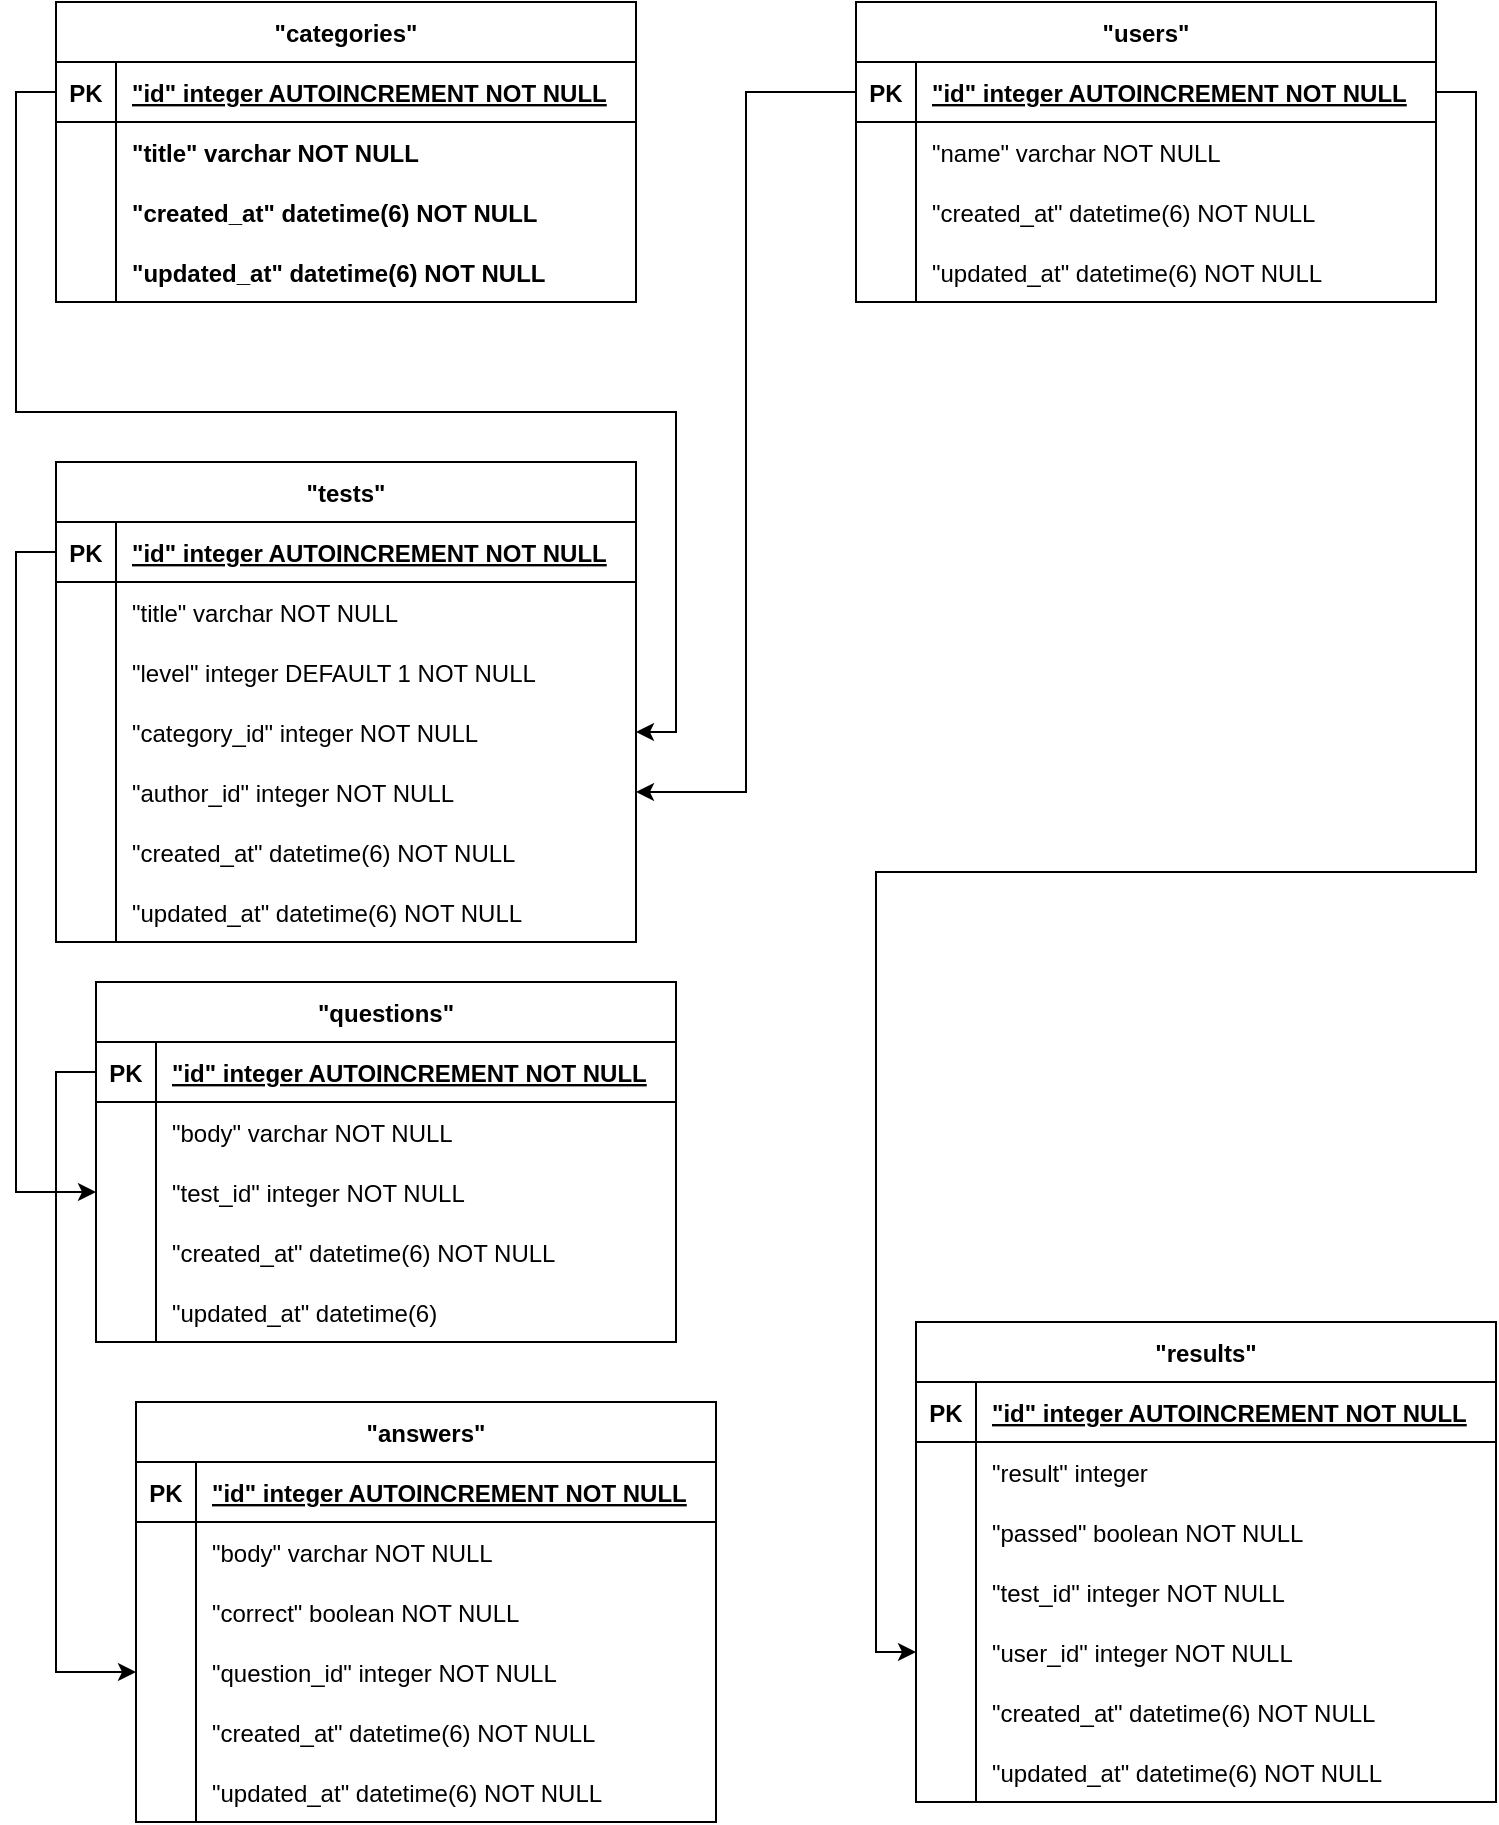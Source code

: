 <mxfile version="23.1.6" type="github">
  <diagram id="R2lEEEUBdFMjLlhIrx00" name="Page-1">
    <mxGraphModel dx="1434" dy="766" grid="1" gridSize="10" guides="1" tooltips="1" connect="1" arrows="1" fold="1" page="1" pageScale="1" pageWidth="850" pageHeight="1100" math="0" shadow="0" extFonts="Permanent Marker^https://fonts.googleapis.com/css?family=Permanent+Marker">
      <root>
        <mxCell id="0" />
        <mxCell id="1" parent="0" />
        <mxCell id="izGMqgBgH2KTSu75Xg0S-41" value="&quot;categories&quot;" style="shape=table;startSize=30;container=1;collapsible=1;childLayout=tableLayout;fixedRows=1;rowLines=0;fontStyle=1;align=center;resizeLast=1;" vertex="1" parent="1">
          <mxGeometry x="80" y="80" width="290" height="150" as="geometry" />
        </mxCell>
        <mxCell id="izGMqgBgH2KTSu75Xg0S-42" value="" style="shape=tableRow;horizontal=0;startSize=0;swimlaneHead=0;swimlaneBody=0;fillColor=none;collapsible=0;dropTarget=0;points=[[0,0.5],[1,0.5]];portConstraint=eastwest;strokeColor=inherit;top=0;left=0;right=0;bottom=1;" vertex="1" parent="izGMqgBgH2KTSu75Xg0S-41">
          <mxGeometry y="30" width="290" height="30" as="geometry" />
        </mxCell>
        <mxCell id="izGMqgBgH2KTSu75Xg0S-43" value="PK" style="shape=partialRectangle;overflow=hidden;connectable=0;fillColor=none;strokeColor=inherit;top=0;left=0;bottom=0;right=0;fontStyle=1;" vertex="1" parent="izGMqgBgH2KTSu75Xg0S-42">
          <mxGeometry width="30" height="30" as="geometry">
            <mxRectangle width="30" height="30" as="alternateBounds" />
          </mxGeometry>
        </mxCell>
        <mxCell id="izGMqgBgH2KTSu75Xg0S-44" value="&quot;id&quot; integer  AUTOINCREMENT NOT NULL" style="shape=partialRectangle;overflow=hidden;connectable=0;fillColor=none;align=left;strokeColor=inherit;top=0;left=0;bottom=0;right=0;spacingLeft=6;fontStyle=5;" vertex="1" parent="izGMqgBgH2KTSu75Xg0S-42">
          <mxGeometry x="30" width="260" height="30" as="geometry">
            <mxRectangle width="260" height="30" as="alternateBounds" />
          </mxGeometry>
        </mxCell>
        <mxCell id="izGMqgBgH2KTSu75Xg0S-45" value="" style="shape=tableRow;horizontal=0;startSize=0;swimlaneHead=0;swimlaneBody=0;fillColor=none;collapsible=0;dropTarget=0;points=[[0,0.5],[1,0.5]];portConstraint=eastwest;strokeColor=inherit;top=0;left=0;right=0;bottom=0;" vertex="1" parent="izGMqgBgH2KTSu75Xg0S-41">
          <mxGeometry y="60" width="290" height="30" as="geometry" />
        </mxCell>
        <mxCell id="izGMqgBgH2KTSu75Xg0S-46" value="" style="shape=partialRectangle;overflow=hidden;connectable=0;fillColor=none;strokeColor=inherit;top=0;left=0;bottom=0;right=0;" vertex="1" parent="izGMqgBgH2KTSu75Xg0S-45">
          <mxGeometry width="30" height="30" as="geometry">
            <mxRectangle width="30" height="30" as="alternateBounds" />
          </mxGeometry>
        </mxCell>
        <mxCell id="izGMqgBgH2KTSu75Xg0S-47" value="&quot;title&quot; varchar NOT NULL" style="shape=partialRectangle;overflow=hidden;connectable=0;fillColor=none;align=left;strokeColor=inherit;top=0;left=0;bottom=0;right=0;spacingLeft=6;fontStyle=1" vertex="1" parent="izGMqgBgH2KTSu75Xg0S-45">
          <mxGeometry x="30" width="260" height="30" as="geometry">
            <mxRectangle width="260" height="30" as="alternateBounds" />
          </mxGeometry>
        </mxCell>
        <mxCell id="izGMqgBgH2KTSu75Xg0S-48" value="" style="shape=tableRow;horizontal=0;startSize=0;swimlaneHead=0;swimlaneBody=0;fillColor=none;collapsible=0;dropTarget=0;points=[[0,0.5],[1,0.5]];portConstraint=eastwest;strokeColor=inherit;top=0;left=0;right=0;bottom=0;" vertex="1" parent="izGMqgBgH2KTSu75Xg0S-41">
          <mxGeometry y="90" width="290" height="30" as="geometry" />
        </mxCell>
        <mxCell id="izGMqgBgH2KTSu75Xg0S-49" value="" style="shape=partialRectangle;overflow=hidden;connectable=0;fillColor=none;strokeColor=inherit;top=0;left=0;bottom=0;right=0;" vertex="1" parent="izGMqgBgH2KTSu75Xg0S-48">
          <mxGeometry width="30" height="30" as="geometry">
            <mxRectangle width="30" height="30" as="alternateBounds" />
          </mxGeometry>
        </mxCell>
        <mxCell id="izGMqgBgH2KTSu75Xg0S-50" value="&quot;created_at&quot; datetime(6) NOT NULL" style="shape=partialRectangle;overflow=hidden;connectable=0;fillColor=none;align=left;strokeColor=inherit;top=0;left=0;bottom=0;right=0;spacingLeft=6;fontStyle=1" vertex="1" parent="izGMqgBgH2KTSu75Xg0S-48">
          <mxGeometry x="30" width="260" height="30" as="geometry">
            <mxRectangle width="260" height="30" as="alternateBounds" />
          </mxGeometry>
        </mxCell>
        <mxCell id="izGMqgBgH2KTSu75Xg0S-51" value="" style="shape=tableRow;horizontal=0;startSize=0;swimlaneHead=0;swimlaneBody=0;fillColor=none;collapsible=0;dropTarget=0;points=[[0,0.5],[1,0.5]];portConstraint=eastwest;strokeColor=inherit;top=0;left=0;right=0;bottom=0;" vertex="1" parent="izGMqgBgH2KTSu75Xg0S-41">
          <mxGeometry y="120" width="290" height="30" as="geometry" />
        </mxCell>
        <mxCell id="izGMqgBgH2KTSu75Xg0S-52" value="" style="shape=partialRectangle;overflow=hidden;connectable=0;fillColor=none;strokeColor=inherit;top=0;left=0;bottom=0;right=0;" vertex="1" parent="izGMqgBgH2KTSu75Xg0S-51">
          <mxGeometry width="30" height="30" as="geometry">
            <mxRectangle width="30" height="30" as="alternateBounds" />
          </mxGeometry>
        </mxCell>
        <mxCell id="izGMqgBgH2KTSu75Xg0S-53" value="&quot;updated_at&quot; datetime(6) NOT NULL" style="shape=partialRectangle;overflow=hidden;connectable=0;fillColor=none;align=left;strokeColor=inherit;top=0;left=0;bottom=0;right=0;spacingLeft=6;fontStyle=1" vertex="1" parent="izGMqgBgH2KTSu75Xg0S-51">
          <mxGeometry x="30" width="260" height="30" as="geometry">
            <mxRectangle width="260" height="30" as="alternateBounds" />
          </mxGeometry>
        </mxCell>
        <mxCell id="izGMqgBgH2KTSu75Xg0S-67" value="&quot;users&quot;" style="shape=table;startSize=30;container=1;collapsible=1;childLayout=tableLayout;fixedRows=1;rowLines=0;fontStyle=1;align=center;resizeLast=1;" vertex="1" parent="1">
          <mxGeometry x="480" y="80" width="290" height="150" as="geometry" />
        </mxCell>
        <mxCell id="izGMqgBgH2KTSu75Xg0S-68" value="" style="shape=tableRow;horizontal=0;startSize=0;swimlaneHead=0;swimlaneBody=0;fillColor=none;collapsible=0;dropTarget=0;points=[[0,0.5],[1,0.5]];portConstraint=eastwest;strokeColor=inherit;top=0;left=0;right=0;bottom=1;" vertex="1" parent="izGMqgBgH2KTSu75Xg0S-67">
          <mxGeometry y="30" width="290" height="30" as="geometry" />
        </mxCell>
        <mxCell id="izGMqgBgH2KTSu75Xg0S-69" value="PK" style="shape=partialRectangle;overflow=hidden;connectable=0;fillColor=none;strokeColor=inherit;top=0;left=0;bottom=0;right=0;fontStyle=1;" vertex="1" parent="izGMqgBgH2KTSu75Xg0S-68">
          <mxGeometry width="30" height="30" as="geometry">
            <mxRectangle width="30" height="30" as="alternateBounds" />
          </mxGeometry>
        </mxCell>
        <mxCell id="izGMqgBgH2KTSu75Xg0S-70" value="&quot;id&quot; integer  AUTOINCREMENT NOT NULL" style="shape=partialRectangle;overflow=hidden;connectable=0;fillColor=none;align=left;strokeColor=inherit;top=0;left=0;bottom=0;right=0;spacingLeft=6;fontStyle=5;" vertex="1" parent="izGMqgBgH2KTSu75Xg0S-68">
          <mxGeometry x="30" width="260" height="30" as="geometry">
            <mxRectangle width="260" height="30" as="alternateBounds" />
          </mxGeometry>
        </mxCell>
        <mxCell id="izGMqgBgH2KTSu75Xg0S-71" value="" style="shape=tableRow;horizontal=0;startSize=0;swimlaneHead=0;swimlaneBody=0;fillColor=none;collapsible=0;dropTarget=0;points=[[0,0.5],[1,0.5]];portConstraint=eastwest;strokeColor=inherit;top=0;left=0;right=0;bottom=0;" vertex="1" parent="izGMqgBgH2KTSu75Xg0S-67">
          <mxGeometry y="60" width="290" height="30" as="geometry" />
        </mxCell>
        <mxCell id="izGMqgBgH2KTSu75Xg0S-72" value="" style="shape=partialRectangle;overflow=hidden;connectable=0;fillColor=none;strokeColor=inherit;top=0;left=0;bottom=0;right=0;" vertex="1" parent="izGMqgBgH2KTSu75Xg0S-71">
          <mxGeometry width="30" height="30" as="geometry">
            <mxRectangle width="30" height="30" as="alternateBounds" />
          </mxGeometry>
        </mxCell>
        <mxCell id="izGMqgBgH2KTSu75Xg0S-73" value="&quot;name&quot; varchar NOT NULL" style="shape=partialRectangle;overflow=hidden;connectable=0;fillColor=none;align=left;strokeColor=inherit;top=0;left=0;bottom=0;right=0;spacingLeft=6;" vertex="1" parent="izGMqgBgH2KTSu75Xg0S-71">
          <mxGeometry x="30" width="260" height="30" as="geometry">
            <mxRectangle width="260" height="30" as="alternateBounds" />
          </mxGeometry>
        </mxCell>
        <mxCell id="izGMqgBgH2KTSu75Xg0S-74" value="" style="shape=tableRow;horizontal=0;startSize=0;swimlaneHead=0;swimlaneBody=0;fillColor=none;collapsible=0;dropTarget=0;points=[[0,0.5],[1,0.5]];portConstraint=eastwest;strokeColor=inherit;top=0;left=0;right=0;bottom=0;" vertex="1" parent="izGMqgBgH2KTSu75Xg0S-67">
          <mxGeometry y="90" width="290" height="30" as="geometry" />
        </mxCell>
        <mxCell id="izGMqgBgH2KTSu75Xg0S-75" value="" style="shape=partialRectangle;overflow=hidden;connectable=0;fillColor=none;strokeColor=inherit;top=0;left=0;bottom=0;right=0;" vertex="1" parent="izGMqgBgH2KTSu75Xg0S-74">
          <mxGeometry width="30" height="30" as="geometry">
            <mxRectangle width="30" height="30" as="alternateBounds" />
          </mxGeometry>
        </mxCell>
        <mxCell id="izGMqgBgH2KTSu75Xg0S-76" value="&quot;created_at&quot; datetime(6) NOT NULL" style="shape=partialRectangle;overflow=hidden;connectable=0;fillColor=none;align=left;strokeColor=inherit;top=0;left=0;bottom=0;right=0;spacingLeft=6;" vertex="1" parent="izGMqgBgH2KTSu75Xg0S-74">
          <mxGeometry x="30" width="260" height="30" as="geometry">
            <mxRectangle width="260" height="30" as="alternateBounds" />
          </mxGeometry>
        </mxCell>
        <mxCell id="izGMqgBgH2KTSu75Xg0S-77" value="" style="shape=tableRow;horizontal=0;startSize=0;swimlaneHead=0;swimlaneBody=0;fillColor=none;collapsible=0;dropTarget=0;points=[[0,0.5],[1,0.5]];portConstraint=eastwest;strokeColor=inherit;top=0;left=0;right=0;bottom=0;" vertex="1" parent="izGMqgBgH2KTSu75Xg0S-67">
          <mxGeometry y="120" width="290" height="30" as="geometry" />
        </mxCell>
        <mxCell id="izGMqgBgH2KTSu75Xg0S-78" value="" style="shape=partialRectangle;overflow=hidden;connectable=0;fillColor=none;strokeColor=inherit;top=0;left=0;bottom=0;right=0;" vertex="1" parent="izGMqgBgH2KTSu75Xg0S-77">
          <mxGeometry width="30" height="30" as="geometry">
            <mxRectangle width="30" height="30" as="alternateBounds" />
          </mxGeometry>
        </mxCell>
        <mxCell id="izGMqgBgH2KTSu75Xg0S-79" value="&quot;updated_at&quot; datetime(6) NOT NULL" style="shape=partialRectangle;overflow=hidden;connectable=0;fillColor=none;align=left;strokeColor=inherit;top=0;left=0;bottom=0;right=0;spacingLeft=6;" vertex="1" parent="izGMqgBgH2KTSu75Xg0S-77">
          <mxGeometry x="30" width="260" height="30" as="geometry">
            <mxRectangle width="260" height="30" as="alternateBounds" />
          </mxGeometry>
        </mxCell>
        <mxCell id="izGMqgBgH2KTSu75Xg0S-80" value="&quot;tests&quot;" style="shape=table;startSize=30;container=1;collapsible=1;childLayout=tableLayout;fixedRows=1;rowLines=0;fontStyle=1;align=center;resizeLast=1;" vertex="1" parent="1">
          <mxGeometry x="80" y="310" width="290" height="240" as="geometry" />
        </mxCell>
        <mxCell id="izGMqgBgH2KTSu75Xg0S-81" value="" style="shape=tableRow;horizontal=0;startSize=0;swimlaneHead=0;swimlaneBody=0;fillColor=none;collapsible=0;dropTarget=0;points=[[0,0.5],[1,0.5]];portConstraint=eastwest;strokeColor=inherit;top=0;left=0;right=0;bottom=1;" vertex="1" parent="izGMqgBgH2KTSu75Xg0S-80">
          <mxGeometry y="30" width="290" height="30" as="geometry" />
        </mxCell>
        <mxCell id="izGMqgBgH2KTSu75Xg0S-82" value="PK" style="shape=partialRectangle;overflow=hidden;connectable=0;fillColor=none;strokeColor=inherit;top=0;left=0;bottom=0;right=0;fontStyle=1;" vertex="1" parent="izGMqgBgH2KTSu75Xg0S-81">
          <mxGeometry width="30" height="30" as="geometry">
            <mxRectangle width="30" height="30" as="alternateBounds" />
          </mxGeometry>
        </mxCell>
        <mxCell id="izGMqgBgH2KTSu75Xg0S-83" value="&quot;id&quot; integer  AUTOINCREMENT NOT NULL" style="shape=partialRectangle;overflow=hidden;connectable=0;fillColor=none;align=left;strokeColor=inherit;top=0;left=0;bottom=0;right=0;spacingLeft=6;fontStyle=5;" vertex="1" parent="izGMqgBgH2KTSu75Xg0S-81">
          <mxGeometry x="30" width="260" height="30" as="geometry">
            <mxRectangle width="260" height="30" as="alternateBounds" />
          </mxGeometry>
        </mxCell>
        <mxCell id="izGMqgBgH2KTSu75Xg0S-84" value="" style="shape=tableRow;horizontal=0;startSize=0;swimlaneHead=0;swimlaneBody=0;fillColor=none;collapsible=0;dropTarget=0;points=[[0,0.5],[1,0.5]];portConstraint=eastwest;strokeColor=inherit;top=0;left=0;right=0;bottom=0;" vertex="1" parent="izGMqgBgH2KTSu75Xg0S-80">
          <mxGeometry y="60" width="290" height="30" as="geometry" />
        </mxCell>
        <mxCell id="izGMqgBgH2KTSu75Xg0S-85" value="" style="shape=partialRectangle;overflow=hidden;connectable=0;fillColor=none;strokeColor=inherit;top=0;left=0;bottom=0;right=0;" vertex="1" parent="izGMqgBgH2KTSu75Xg0S-84">
          <mxGeometry width="30" height="30" as="geometry">
            <mxRectangle width="30" height="30" as="alternateBounds" />
          </mxGeometry>
        </mxCell>
        <mxCell id="izGMqgBgH2KTSu75Xg0S-86" value="&quot;title&quot; varchar NOT NULL" style="shape=partialRectangle;overflow=hidden;connectable=0;fillColor=none;align=left;strokeColor=inherit;top=0;left=0;bottom=0;right=0;spacingLeft=6;" vertex="1" parent="izGMqgBgH2KTSu75Xg0S-84">
          <mxGeometry x="30" width="260" height="30" as="geometry">
            <mxRectangle width="260" height="30" as="alternateBounds" />
          </mxGeometry>
        </mxCell>
        <mxCell id="izGMqgBgH2KTSu75Xg0S-87" value="" style="shape=tableRow;horizontal=0;startSize=0;swimlaneHead=0;swimlaneBody=0;fillColor=none;collapsible=0;dropTarget=0;points=[[0,0.5],[1,0.5]];portConstraint=eastwest;strokeColor=inherit;top=0;left=0;right=0;bottom=0;" vertex="1" parent="izGMqgBgH2KTSu75Xg0S-80">
          <mxGeometry y="90" width="290" height="30" as="geometry" />
        </mxCell>
        <mxCell id="izGMqgBgH2KTSu75Xg0S-88" value="" style="shape=partialRectangle;overflow=hidden;connectable=0;fillColor=none;strokeColor=inherit;top=0;left=0;bottom=0;right=0;" vertex="1" parent="izGMqgBgH2KTSu75Xg0S-87">
          <mxGeometry width="30" height="30" as="geometry">
            <mxRectangle width="30" height="30" as="alternateBounds" />
          </mxGeometry>
        </mxCell>
        <mxCell id="izGMqgBgH2KTSu75Xg0S-89" value="&quot;level&quot; integer DEFAULT 1 NOT NULL" style="shape=partialRectangle;overflow=hidden;connectable=0;fillColor=none;align=left;strokeColor=inherit;top=0;left=0;bottom=0;right=0;spacingLeft=6;" vertex="1" parent="izGMqgBgH2KTSu75Xg0S-87">
          <mxGeometry x="30" width="260" height="30" as="geometry">
            <mxRectangle width="260" height="30" as="alternateBounds" />
          </mxGeometry>
        </mxCell>
        <mxCell id="izGMqgBgH2KTSu75Xg0S-90" value="" style="shape=tableRow;horizontal=0;startSize=0;swimlaneHead=0;swimlaneBody=0;fillColor=none;collapsible=0;dropTarget=0;points=[[0,0.5],[1,0.5]];portConstraint=eastwest;strokeColor=inherit;top=0;left=0;right=0;bottom=0;" vertex="1" parent="izGMqgBgH2KTSu75Xg0S-80">
          <mxGeometry y="120" width="290" height="30" as="geometry" />
        </mxCell>
        <mxCell id="izGMqgBgH2KTSu75Xg0S-91" value="" style="shape=partialRectangle;overflow=hidden;connectable=0;fillColor=none;strokeColor=inherit;top=0;left=0;bottom=0;right=0;" vertex="1" parent="izGMqgBgH2KTSu75Xg0S-90">
          <mxGeometry width="30" height="30" as="geometry">
            <mxRectangle width="30" height="30" as="alternateBounds" />
          </mxGeometry>
        </mxCell>
        <mxCell id="izGMqgBgH2KTSu75Xg0S-92" value="&quot;category_id&quot; integer NOT NULL" style="shape=partialRectangle;overflow=hidden;connectable=0;fillColor=none;align=left;strokeColor=inherit;top=0;left=0;bottom=0;right=0;spacingLeft=6;" vertex="1" parent="izGMqgBgH2KTSu75Xg0S-90">
          <mxGeometry x="30" width="260" height="30" as="geometry">
            <mxRectangle width="260" height="30" as="alternateBounds" />
          </mxGeometry>
        </mxCell>
        <mxCell id="izGMqgBgH2KTSu75Xg0S-93" value="" style="shape=tableRow;horizontal=0;startSize=0;swimlaneHead=0;swimlaneBody=0;fillColor=none;collapsible=0;dropTarget=0;points=[[0,0.5],[1,0.5]];portConstraint=eastwest;strokeColor=inherit;top=0;left=0;right=0;bottom=0;" vertex="1" parent="izGMqgBgH2KTSu75Xg0S-80">
          <mxGeometry y="150" width="290" height="30" as="geometry" />
        </mxCell>
        <mxCell id="izGMqgBgH2KTSu75Xg0S-94" value="" style="shape=partialRectangle;overflow=hidden;connectable=0;fillColor=none;strokeColor=inherit;top=0;left=0;bottom=0;right=0;" vertex="1" parent="izGMqgBgH2KTSu75Xg0S-93">
          <mxGeometry width="30" height="30" as="geometry">
            <mxRectangle width="30" height="30" as="alternateBounds" />
          </mxGeometry>
        </mxCell>
        <mxCell id="izGMqgBgH2KTSu75Xg0S-95" value="&quot;author_id&quot; integer NOT NULL" style="shape=partialRectangle;overflow=hidden;connectable=0;fillColor=none;align=left;strokeColor=inherit;top=0;left=0;bottom=0;right=0;spacingLeft=6;" vertex="1" parent="izGMqgBgH2KTSu75Xg0S-93">
          <mxGeometry x="30" width="260" height="30" as="geometry">
            <mxRectangle width="260" height="30" as="alternateBounds" />
          </mxGeometry>
        </mxCell>
        <mxCell id="izGMqgBgH2KTSu75Xg0S-96" value="" style="shape=tableRow;horizontal=0;startSize=0;swimlaneHead=0;swimlaneBody=0;fillColor=none;collapsible=0;dropTarget=0;points=[[0,0.5],[1,0.5]];portConstraint=eastwest;strokeColor=inherit;top=0;left=0;right=0;bottom=0;" vertex="1" parent="izGMqgBgH2KTSu75Xg0S-80">
          <mxGeometry y="180" width="290" height="30" as="geometry" />
        </mxCell>
        <mxCell id="izGMqgBgH2KTSu75Xg0S-97" value="" style="shape=partialRectangle;overflow=hidden;connectable=0;fillColor=none;strokeColor=inherit;top=0;left=0;bottom=0;right=0;" vertex="1" parent="izGMqgBgH2KTSu75Xg0S-96">
          <mxGeometry width="30" height="30" as="geometry">
            <mxRectangle width="30" height="30" as="alternateBounds" />
          </mxGeometry>
        </mxCell>
        <mxCell id="izGMqgBgH2KTSu75Xg0S-98" value="&quot;created_at&quot; datetime(6) NOT NULL" style="shape=partialRectangle;overflow=hidden;connectable=0;fillColor=none;align=left;strokeColor=inherit;top=0;left=0;bottom=0;right=0;spacingLeft=6;" vertex="1" parent="izGMqgBgH2KTSu75Xg0S-96">
          <mxGeometry x="30" width="260" height="30" as="geometry">
            <mxRectangle width="260" height="30" as="alternateBounds" />
          </mxGeometry>
        </mxCell>
        <mxCell id="izGMqgBgH2KTSu75Xg0S-99" value="" style="shape=tableRow;horizontal=0;startSize=0;swimlaneHead=0;swimlaneBody=0;fillColor=none;collapsible=0;dropTarget=0;points=[[0,0.5],[1,0.5]];portConstraint=eastwest;strokeColor=inherit;top=0;left=0;right=0;bottom=0;" vertex="1" parent="izGMqgBgH2KTSu75Xg0S-80">
          <mxGeometry y="210" width="290" height="30" as="geometry" />
        </mxCell>
        <mxCell id="izGMqgBgH2KTSu75Xg0S-100" value="" style="shape=partialRectangle;overflow=hidden;connectable=0;fillColor=none;strokeColor=inherit;top=0;left=0;bottom=0;right=0;" vertex="1" parent="izGMqgBgH2KTSu75Xg0S-99">
          <mxGeometry width="30" height="30" as="geometry">
            <mxRectangle width="30" height="30" as="alternateBounds" />
          </mxGeometry>
        </mxCell>
        <mxCell id="izGMqgBgH2KTSu75Xg0S-101" value="&quot;updated_at&quot; datetime(6) NOT NULL" style="shape=partialRectangle;overflow=hidden;connectable=0;fillColor=none;align=left;strokeColor=inherit;top=0;left=0;bottom=0;right=0;spacingLeft=6;" vertex="1" parent="izGMqgBgH2KTSu75Xg0S-99">
          <mxGeometry x="30" width="260" height="30" as="geometry">
            <mxRectangle width="260" height="30" as="alternateBounds" />
          </mxGeometry>
        </mxCell>
        <mxCell id="izGMqgBgH2KTSu75Xg0S-102" value="&quot;questions&quot;" style="shape=table;startSize=30;container=1;collapsible=1;childLayout=tableLayout;fixedRows=1;rowLines=0;fontStyle=1;align=center;resizeLast=1;" vertex="1" parent="1">
          <mxGeometry x="100" y="570" width="290" height="180" as="geometry" />
        </mxCell>
        <mxCell id="izGMqgBgH2KTSu75Xg0S-103" value="" style="shape=tableRow;horizontal=0;startSize=0;swimlaneHead=0;swimlaneBody=0;fillColor=none;collapsible=0;dropTarget=0;points=[[0,0.5],[1,0.5]];portConstraint=eastwest;strokeColor=inherit;top=0;left=0;right=0;bottom=1;" vertex="1" parent="izGMqgBgH2KTSu75Xg0S-102">
          <mxGeometry y="30" width="290" height="30" as="geometry" />
        </mxCell>
        <mxCell id="izGMqgBgH2KTSu75Xg0S-104" value="PK" style="shape=partialRectangle;overflow=hidden;connectable=0;fillColor=none;strokeColor=inherit;top=0;left=0;bottom=0;right=0;fontStyle=1;" vertex="1" parent="izGMqgBgH2KTSu75Xg0S-103">
          <mxGeometry width="30" height="30" as="geometry">
            <mxRectangle width="30" height="30" as="alternateBounds" />
          </mxGeometry>
        </mxCell>
        <mxCell id="izGMqgBgH2KTSu75Xg0S-105" value="&quot;id&quot; integer  AUTOINCREMENT NOT NULL" style="shape=partialRectangle;overflow=hidden;connectable=0;fillColor=none;align=left;strokeColor=inherit;top=0;left=0;bottom=0;right=0;spacingLeft=6;fontStyle=5;" vertex="1" parent="izGMqgBgH2KTSu75Xg0S-103">
          <mxGeometry x="30" width="260" height="30" as="geometry">
            <mxRectangle width="260" height="30" as="alternateBounds" />
          </mxGeometry>
        </mxCell>
        <mxCell id="izGMqgBgH2KTSu75Xg0S-106" value="" style="shape=tableRow;horizontal=0;startSize=0;swimlaneHead=0;swimlaneBody=0;fillColor=none;collapsible=0;dropTarget=0;points=[[0,0.5],[1,0.5]];portConstraint=eastwest;strokeColor=inherit;top=0;left=0;right=0;bottom=0;" vertex="1" parent="izGMqgBgH2KTSu75Xg0S-102">
          <mxGeometry y="60" width="290" height="30" as="geometry" />
        </mxCell>
        <mxCell id="izGMqgBgH2KTSu75Xg0S-107" value="" style="shape=partialRectangle;overflow=hidden;connectable=0;fillColor=none;strokeColor=inherit;top=0;left=0;bottom=0;right=0;" vertex="1" parent="izGMqgBgH2KTSu75Xg0S-106">
          <mxGeometry width="30" height="30" as="geometry">
            <mxRectangle width="30" height="30" as="alternateBounds" />
          </mxGeometry>
        </mxCell>
        <mxCell id="izGMqgBgH2KTSu75Xg0S-108" value="&quot;body&quot; varchar NOT NULL" style="shape=partialRectangle;overflow=hidden;connectable=0;fillColor=none;align=left;strokeColor=inherit;top=0;left=0;bottom=0;right=0;spacingLeft=6;" vertex="1" parent="izGMqgBgH2KTSu75Xg0S-106">
          <mxGeometry x="30" width="260" height="30" as="geometry">
            <mxRectangle width="260" height="30" as="alternateBounds" />
          </mxGeometry>
        </mxCell>
        <mxCell id="izGMqgBgH2KTSu75Xg0S-109" value="" style="shape=tableRow;horizontal=0;startSize=0;swimlaneHead=0;swimlaneBody=0;fillColor=none;collapsible=0;dropTarget=0;points=[[0,0.5],[1,0.5]];portConstraint=eastwest;strokeColor=inherit;top=0;left=0;right=0;bottom=0;" vertex="1" parent="izGMqgBgH2KTSu75Xg0S-102">
          <mxGeometry y="90" width="290" height="30" as="geometry" />
        </mxCell>
        <mxCell id="izGMqgBgH2KTSu75Xg0S-110" value="" style="shape=partialRectangle;overflow=hidden;connectable=0;fillColor=none;strokeColor=inherit;top=0;left=0;bottom=0;right=0;" vertex="1" parent="izGMqgBgH2KTSu75Xg0S-109">
          <mxGeometry width="30" height="30" as="geometry">
            <mxRectangle width="30" height="30" as="alternateBounds" />
          </mxGeometry>
        </mxCell>
        <mxCell id="izGMqgBgH2KTSu75Xg0S-111" value="&quot;test_id&quot; integer NOT NULL" style="shape=partialRectangle;overflow=hidden;connectable=0;fillColor=none;align=left;strokeColor=inherit;top=0;left=0;bottom=0;right=0;spacingLeft=6;" vertex="1" parent="izGMqgBgH2KTSu75Xg0S-109">
          <mxGeometry x="30" width="260" height="30" as="geometry">
            <mxRectangle width="260" height="30" as="alternateBounds" />
          </mxGeometry>
        </mxCell>
        <mxCell id="izGMqgBgH2KTSu75Xg0S-112" value="" style="shape=tableRow;horizontal=0;startSize=0;swimlaneHead=0;swimlaneBody=0;fillColor=none;collapsible=0;dropTarget=0;points=[[0,0.5],[1,0.5]];portConstraint=eastwest;strokeColor=inherit;top=0;left=0;right=0;bottom=0;" vertex="1" parent="izGMqgBgH2KTSu75Xg0S-102">
          <mxGeometry y="120" width="290" height="30" as="geometry" />
        </mxCell>
        <mxCell id="izGMqgBgH2KTSu75Xg0S-113" value="" style="shape=partialRectangle;overflow=hidden;connectable=0;fillColor=none;strokeColor=inherit;top=0;left=0;bottom=0;right=0;" vertex="1" parent="izGMqgBgH2KTSu75Xg0S-112">
          <mxGeometry width="30" height="30" as="geometry">
            <mxRectangle width="30" height="30" as="alternateBounds" />
          </mxGeometry>
        </mxCell>
        <mxCell id="izGMqgBgH2KTSu75Xg0S-114" value="&quot;created_at&quot; datetime(6) NOT NULL" style="shape=partialRectangle;overflow=hidden;connectable=0;fillColor=none;align=left;strokeColor=inherit;top=0;left=0;bottom=0;right=0;spacingLeft=6;" vertex="1" parent="izGMqgBgH2KTSu75Xg0S-112">
          <mxGeometry x="30" width="260" height="30" as="geometry">
            <mxRectangle width="260" height="30" as="alternateBounds" />
          </mxGeometry>
        </mxCell>
        <mxCell id="izGMqgBgH2KTSu75Xg0S-115" value="" style="shape=tableRow;horizontal=0;startSize=0;swimlaneHead=0;swimlaneBody=0;fillColor=none;collapsible=0;dropTarget=0;points=[[0,0.5],[1,0.5]];portConstraint=eastwest;strokeColor=inherit;top=0;left=0;right=0;bottom=0;" vertex="1" parent="izGMqgBgH2KTSu75Xg0S-102">
          <mxGeometry y="150" width="290" height="30" as="geometry" />
        </mxCell>
        <mxCell id="izGMqgBgH2KTSu75Xg0S-116" value="" style="shape=partialRectangle;overflow=hidden;connectable=0;fillColor=none;strokeColor=inherit;top=0;left=0;bottom=0;right=0;" vertex="1" parent="izGMqgBgH2KTSu75Xg0S-115">
          <mxGeometry width="30" height="30" as="geometry">
            <mxRectangle width="30" height="30" as="alternateBounds" />
          </mxGeometry>
        </mxCell>
        <mxCell id="izGMqgBgH2KTSu75Xg0S-117" value="&quot;updated_at&quot; datetime(6)" style="shape=partialRectangle;overflow=hidden;connectable=0;fillColor=none;align=left;strokeColor=inherit;top=0;left=0;bottom=0;right=0;spacingLeft=6;" vertex="1" parent="izGMqgBgH2KTSu75Xg0S-115">
          <mxGeometry x="30" width="260" height="30" as="geometry">
            <mxRectangle width="260" height="30" as="alternateBounds" />
          </mxGeometry>
        </mxCell>
        <mxCell id="izGMqgBgH2KTSu75Xg0S-118" value="&quot;answers&quot;" style="shape=table;startSize=30;container=1;collapsible=1;childLayout=tableLayout;fixedRows=1;rowLines=0;fontStyle=1;align=center;resizeLast=1;" vertex="1" parent="1">
          <mxGeometry x="120" y="780" width="290" height="210" as="geometry" />
        </mxCell>
        <mxCell id="izGMqgBgH2KTSu75Xg0S-119" value="" style="shape=tableRow;horizontal=0;startSize=0;swimlaneHead=0;swimlaneBody=0;fillColor=none;collapsible=0;dropTarget=0;points=[[0,0.5],[1,0.5]];portConstraint=eastwest;strokeColor=inherit;top=0;left=0;right=0;bottom=1;" vertex="1" parent="izGMqgBgH2KTSu75Xg0S-118">
          <mxGeometry y="30" width="290" height="30" as="geometry" />
        </mxCell>
        <mxCell id="izGMqgBgH2KTSu75Xg0S-120" value="PK" style="shape=partialRectangle;overflow=hidden;connectable=0;fillColor=none;strokeColor=inherit;top=0;left=0;bottom=0;right=0;fontStyle=1;" vertex="1" parent="izGMqgBgH2KTSu75Xg0S-119">
          <mxGeometry width="30" height="30" as="geometry">
            <mxRectangle width="30" height="30" as="alternateBounds" />
          </mxGeometry>
        </mxCell>
        <mxCell id="izGMqgBgH2KTSu75Xg0S-121" value="&quot;id&quot; integer  AUTOINCREMENT NOT NULL" style="shape=partialRectangle;overflow=hidden;connectable=0;fillColor=none;align=left;strokeColor=inherit;top=0;left=0;bottom=0;right=0;spacingLeft=6;fontStyle=5;" vertex="1" parent="izGMqgBgH2KTSu75Xg0S-119">
          <mxGeometry x="30" width="260" height="30" as="geometry">
            <mxRectangle width="260" height="30" as="alternateBounds" />
          </mxGeometry>
        </mxCell>
        <mxCell id="izGMqgBgH2KTSu75Xg0S-122" value="" style="shape=tableRow;horizontal=0;startSize=0;swimlaneHead=0;swimlaneBody=0;fillColor=none;collapsible=0;dropTarget=0;points=[[0,0.5],[1,0.5]];portConstraint=eastwest;strokeColor=inherit;top=0;left=0;right=0;bottom=0;" vertex="1" parent="izGMqgBgH2KTSu75Xg0S-118">
          <mxGeometry y="60" width="290" height="30" as="geometry" />
        </mxCell>
        <mxCell id="izGMqgBgH2KTSu75Xg0S-123" value="" style="shape=partialRectangle;overflow=hidden;connectable=0;fillColor=none;strokeColor=inherit;top=0;left=0;bottom=0;right=0;" vertex="1" parent="izGMqgBgH2KTSu75Xg0S-122">
          <mxGeometry width="30" height="30" as="geometry">
            <mxRectangle width="30" height="30" as="alternateBounds" />
          </mxGeometry>
        </mxCell>
        <mxCell id="izGMqgBgH2KTSu75Xg0S-124" value="&quot;body&quot; varchar NOT NULL" style="shape=partialRectangle;overflow=hidden;connectable=0;fillColor=none;align=left;strokeColor=inherit;top=0;left=0;bottom=0;right=0;spacingLeft=6;" vertex="1" parent="izGMqgBgH2KTSu75Xg0S-122">
          <mxGeometry x="30" width="260" height="30" as="geometry">
            <mxRectangle width="260" height="30" as="alternateBounds" />
          </mxGeometry>
        </mxCell>
        <mxCell id="izGMqgBgH2KTSu75Xg0S-125" value="" style="shape=tableRow;horizontal=0;startSize=0;swimlaneHead=0;swimlaneBody=0;fillColor=none;collapsible=0;dropTarget=0;points=[[0,0.5],[1,0.5]];portConstraint=eastwest;strokeColor=inherit;top=0;left=0;right=0;bottom=0;" vertex="1" parent="izGMqgBgH2KTSu75Xg0S-118">
          <mxGeometry y="90" width="290" height="30" as="geometry" />
        </mxCell>
        <mxCell id="izGMqgBgH2KTSu75Xg0S-126" value="" style="shape=partialRectangle;overflow=hidden;connectable=0;fillColor=none;strokeColor=inherit;top=0;left=0;bottom=0;right=0;" vertex="1" parent="izGMqgBgH2KTSu75Xg0S-125">
          <mxGeometry width="30" height="30" as="geometry">
            <mxRectangle width="30" height="30" as="alternateBounds" />
          </mxGeometry>
        </mxCell>
        <mxCell id="izGMqgBgH2KTSu75Xg0S-127" value="&quot;correct&quot; boolean NOT NULL" style="shape=partialRectangle;overflow=hidden;connectable=0;fillColor=none;align=left;strokeColor=inherit;top=0;left=0;bottom=0;right=0;spacingLeft=6;" vertex="1" parent="izGMqgBgH2KTSu75Xg0S-125">
          <mxGeometry x="30" width="260" height="30" as="geometry">
            <mxRectangle width="260" height="30" as="alternateBounds" />
          </mxGeometry>
        </mxCell>
        <mxCell id="izGMqgBgH2KTSu75Xg0S-128" value="" style="shape=tableRow;horizontal=0;startSize=0;swimlaneHead=0;swimlaneBody=0;fillColor=none;collapsible=0;dropTarget=0;points=[[0,0.5],[1,0.5]];portConstraint=eastwest;strokeColor=inherit;top=0;left=0;right=0;bottom=0;" vertex="1" parent="izGMqgBgH2KTSu75Xg0S-118">
          <mxGeometry y="120" width="290" height="30" as="geometry" />
        </mxCell>
        <mxCell id="izGMqgBgH2KTSu75Xg0S-129" value="" style="shape=partialRectangle;overflow=hidden;connectable=0;fillColor=none;strokeColor=inherit;top=0;left=0;bottom=0;right=0;" vertex="1" parent="izGMqgBgH2KTSu75Xg0S-128">
          <mxGeometry width="30" height="30" as="geometry">
            <mxRectangle width="30" height="30" as="alternateBounds" />
          </mxGeometry>
        </mxCell>
        <mxCell id="izGMqgBgH2KTSu75Xg0S-130" value="&quot;question_id&quot; integer NOT NULL" style="shape=partialRectangle;overflow=hidden;connectable=0;fillColor=none;align=left;strokeColor=inherit;top=0;left=0;bottom=0;right=0;spacingLeft=6;" vertex="1" parent="izGMqgBgH2KTSu75Xg0S-128">
          <mxGeometry x="30" width="260" height="30" as="geometry">
            <mxRectangle width="260" height="30" as="alternateBounds" />
          </mxGeometry>
        </mxCell>
        <mxCell id="izGMqgBgH2KTSu75Xg0S-131" value="" style="shape=tableRow;horizontal=0;startSize=0;swimlaneHead=0;swimlaneBody=0;fillColor=none;collapsible=0;dropTarget=0;points=[[0,0.5],[1,0.5]];portConstraint=eastwest;strokeColor=inherit;top=0;left=0;right=0;bottom=0;" vertex="1" parent="izGMqgBgH2KTSu75Xg0S-118">
          <mxGeometry y="150" width="290" height="30" as="geometry" />
        </mxCell>
        <mxCell id="izGMqgBgH2KTSu75Xg0S-132" value="" style="shape=partialRectangle;overflow=hidden;connectable=0;fillColor=none;strokeColor=inherit;top=0;left=0;bottom=0;right=0;" vertex="1" parent="izGMqgBgH2KTSu75Xg0S-131">
          <mxGeometry width="30" height="30" as="geometry">
            <mxRectangle width="30" height="30" as="alternateBounds" />
          </mxGeometry>
        </mxCell>
        <mxCell id="izGMqgBgH2KTSu75Xg0S-133" value="&quot;created_at&quot; datetime(6) NOT NULL" style="shape=partialRectangle;overflow=hidden;connectable=0;fillColor=none;align=left;strokeColor=inherit;top=0;left=0;bottom=0;right=0;spacingLeft=6;" vertex="1" parent="izGMqgBgH2KTSu75Xg0S-131">
          <mxGeometry x="30" width="260" height="30" as="geometry">
            <mxRectangle width="260" height="30" as="alternateBounds" />
          </mxGeometry>
        </mxCell>
        <mxCell id="izGMqgBgH2KTSu75Xg0S-134" value="" style="shape=tableRow;horizontal=0;startSize=0;swimlaneHead=0;swimlaneBody=0;fillColor=none;collapsible=0;dropTarget=0;points=[[0,0.5],[1,0.5]];portConstraint=eastwest;strokeColor=inherit;top=0;left=0;right=0;bottom=0;" vertex="1" parent="izGMqgBgH2KTSu75Xg0S-118">
          <mxGeometry y="180" width="290" height="30" as="geometry" />
        </mxCell>
        <mxCell id="izGMqgBgH2KTSu75Xg0S-135" value="" style="shape=partialRectangle;overflow=hidden;connectable=0;fillColor=none;strokeColor=inherit;top=0;left=0;bottom=0;right=0;" vertex="1" parent="izGMqgBgH2KTSu75Xg0S-134">
          <mxGeometry width="30" height="30" as="geometry">
            <mxRectangle width="30" height="30" as="alternateBounds" />
          </mxGeometry>
        </mxCell>
        <mxCell id="izGMqgBgH2KTSu75Xg0S-136" value="&quot;updated_at&quot; datetime(6) NOT NULL" style="shape=partialRectangle;overflow=hidden;connectable=0;fillColor=none;align=left;strokeColor=inherit;top=0;left=0;bottom=0;right=0;spacingLeft=6;" vertex="1" parent="izGMqgBgH2KTSu75Xg0S-134">
          <mxGeometry x="30" width="260" height="30" as="geometry">
            <mxRectangle width="260" height="30" as="alternateBounds" />
          </mxGeometry>
        </mxCell>
        <mxCell id="izGMqgBgH2KTSu75Xg0S-137" value="&quot;results&quot;" style="shape=table;startSize=30;container=1;collapsible=1;childLayout=tableLayout;fixedRows=1;rowLines=0;fontStyle=1;align=center;resizeLast=1;" vertex="1" parent="1">
          <mxGeometry x="510" y="740" width="290" height="240" as="geometry" />
        </mxCell>
        <mxCell id="izGMqgBgH2KTSu75Xg0S-138" value="" style="shape=tableRow;horizontal=0;startSize=0;swimlaneHead=0;swimlaneBody=0;fillColor=none;collapsible=0;dropTarget=0;points=[[0,0.5],[1,0.5]];portConstraint=eastwest;strokeColor=inherit;top=0;left=0;right=0;bottom=1;" vertex="1" parent="izGMqgBgH2KTSu75Xg0S-137">
          <mxGeometry y="30" width="290" height="30" as="geometry" />
        </mxCell>
        <mxCell id="izGMqgBgH2KTSu75Xg0S-139" value="PK" style="shape=partialRectangle;overflow=hidden;connectable=0;fillColor=none;strokeColor=inherit;top=0;left=0;bottom=0;right=0;fontStyle=1;" vertex="1" parent="izGMqgBgH2KTSu75Xg0S-138">
          <mxGeometry width="30" height="30" as="geometry">
            <mxRectangle width="30" height="30" as="alternateBounds" />
          </mxGeometry>
        </mxCell>
        <mxCell id="izGMqgBgH2KTSu75Xg0S-140" value="&quot;id&quot; integer  AUTOINCREMENT NOT NULL" style="shape=partialRectangle;overflow=hidden;connectable=0;fillColor=none;align=left;strokeColor=inherit;top=0;left=0;bottom=0;right=0;spacingLeft=6;fontStyle=5;" vertex="1" parent="izGMqgBgH2KTSu75Xg0S-138">
          <mxGeometry x="30" width="260" height="30" as="geometry">
            <mxRectangle width="260" height="30" as="alternateBounds" />
          </mxGeometry>
        </mxCell>
        <mxCell id="izGMqgBgH2KTSu75Xg0S-141" value="" style="shape=tableRow;horizontal=0;startSize=0;swimlaneHead=0;swimlaneBody=0;fillColor=none;collapsible=0;dropTarget=0;points=[[0,0.5],[1,0.5]];portConstraint=eastwest;strokeColor=inherit;top=0;left=0;right=0;bottom=0;" vertex="1" parent="izGMqgBgH2KTSu75Xg0S-137">
          <mxGeometry y="60" width="290" height="30" as="geometry" />
        </mxCell>
        <mxCell id="izGMqgBgH2KTSu75Xg0S-142" value="" style="shape=partialRectangle;overflow=hidden;connectable=0;fillColor=none;strokeColor=inherit;top=0;left=0;bottom=0;right=0;" vertex="1" parent="izGMqgBgH2KTSu75Xg0S-141">
          <mxGeometry width="30" height="30" as="geometry">
            <mxRectangle width="30" height="30" as="alternateBounds" />
          </mxGeometry>
        </mxCell>
        <mxCell id="izGMqgBgH2KTSu75Xg0S-143" value="&quot;result&quot; integer" style="shape=partialRectangle;overflow=hidden;connectable=0;fillColor=none;align=left;strokeColor=inherit;top=0;left=0;bottom=0;right=0;spacingLeft=6;" vertex="1" parent="izGMqgBgH2KTSu75Xg0S-141">
          <mxGeometry x="30" width="260" height="30" as="geometry">
            <mxRectangle width="260" height="30" as="alternateBounds" />
          </mxGeometry>
        </mxCell>
        <mxCell id="izGMqgBgH2KTSu75Xg0S-144" value="" style="shape=tableRow;horizontal=0;startSize=0;swimlaneHead=0;swimlaneBody=0;fillColor=none;collapsible=0;dropTarget=0;points=[[0,0.5],[1,0.5]];portConstraint=eastwest;strokeColor=inherit;top=0;left=0;right=0;bottom=0;" vertex="1" parent="izGMqgBgH2KTSu75Xg0S-137">
          <mxGeometry y="90" width="290" height="30" as="geometry" />
        </mxCell>
        <mxCell id="izGMqgBgH2KTSu75Xg0S-145" value="" style="shape=partialRectangle;overflow=hidden;connectable=0;fillColor=none;strokeColor=inherit;top=0;left=0;bottom=0;right=0;" vertex="1" parent="izGMqgBgH2KTSu75Xg0S-144">
          <mxGeometry width="30" height="30" as="geometry">
            <mxRectangle width="30" height="30" as="alternateBounds" />
          </mxGeometry>
        </mxCell>
        <mxCell id="izGMqgBgH2KTSu75Xg0S-146" value="&quot;passed&quot; boolean NOT NULL" style="shape=partialRectangle;overflow=hidden;connectable=0;fillColor=none;align=left;strokeColor=inherit;top=0;left=0;bottom=0;right=0;spacingLeft=6;" vertex="1" parent="izGMqgBgH2KTSu75Xg0S-144">
          <mxGeometry x="30" width="260" height="30" as="geometry">
            <mxRectangle width="260" height="30" as="alternateBounds" />
          </mxGeometry>
        </mxCell>
        <mxCell id="izGMqgBgH2KTSu75Xg0S-147" value="" style="shape=tableRow;horizontal=0;startSize=0;swimlaneHead=0;swimlaneBody=0;fillColor=none;collapsible=0;dropTarget=0;points=[[0,0.5],[1,0.5]];portConstraint=eastwest;strokeColor=inherit;top=0;left=0;right=0;bottom=0;" vertex="1" parent="izGMqgBgH2KTSu75Xg0S-137">
          <mxGeometry y="120" width="290" height="30" as="geometry" />
        </mxCell>
        <mxCell id="izGMqgBgH2KTSu75Xg0S-148" value="" style="shape=partialRectangle;overflow=hidden;connectable=0;fillColor=none;strokeColor=inherit;top=0;left=0;bottom=0;right=0;" vertex="1" parent="izGMqgBgH2KTSu75Xg0S-147">
          <mxGeometry width="30" height="30" as="geometry">
            <mxRectangle width="30" height="30" as="alternateBounds" />
          </mxGeometry>
        </mxCell>
        <mxCell id="izGMqgBgH2KTSu75Xg0S-149" value="&quot;test_id&quot; integer NOT NULL" style="shape=partialRectangle;overflow=hidden;connectable=0;fillColor=none;align=left;strokeColor=inherit;top=0;left=0;bottom=0;right=0;spacingLeft=6;" vertex="1" parent="izGMqgBgH2KTSu75Xg0S-147">
          <mxGeometry x="30" width="260" height="30" as="geometry">
            <mxRectangle width="260" height="30" as="alternateBounds" />
          </mxGeometry>
        </mxCell>
        <mxCell id="izGMqgBgH2KTSu75Xg0S-150" value="" style="shape=tableRow;horizontal=0;startSize=0;swimlaneHead=0;swimlaneBody=0;fillColor=none;collapsible=0;dropTarget=0;points=[[0,0.5],[1,0.5]];portConstraint=eastwest;strokeColor=inherit;top=0;left=0;right=0;bottom=0;" vertex="1" parent="izGMqgBgH2KTSu75Xg0S-137">
          <mxGeometry y="150" width="290" height="30" as="geometry" />
        </mxCell>
        <mxCell id="izGMqgBgH2KTSu75Xg0S-151" value="" style="shape=partialRectangle;overflow=hidden;connectable=0;fillColor=none;strokeColor=inherit;top=0;left=0;bottom=0;right=0;" vertex="1" parent="izGMqgBgH2KTSu75Xg0S-150">
          <mxGeometry width="30" height="30" as="geometry">
            <mxRectangle width="30" height="30" as="alternateBounds" />
          </mxGeometry>
        </mxCell>
        <mxCell id="izGMqgBgH2KTSu75Xg0S-152" value="&quot;user_id&quot; integer NOT NULL" style="shape=partialRectangle;overflow=hidden;connectable=0;fillColor=none;align=left;strokeColor=inherit;top=0;left=0;bottom=0;right=0;spacingLeft=6;" vertex="1" parent="izGMqgBgH2KTSu75Xg0S-150">
          <mxGeometry x="30" width="260" height="30" as="geometry">
            <mxRectangle width="260" height="30" as="alternateBounds" />
          </mxGeometry>
        </mxCell>
        <mxCell id="izGMqgBgH2KTSu75Xg0S-153" value="" style="shape=tableRow;horizontal=0;startSize=0;swimlaneHead=0;swimlaneBody=0;fillColor=none;collapsible=0;dropTarget=0;points=[[0,0.5],[1,0.5]];portConstraint=eastwest;strokeColor=inherit;top=0;left=0;right=0;bottom=0;" vertex="1" parent="izGMqgBgH2KTSu75Xg0S-137">
          <mxGeometry y="180" width="290" height="30" as="geometry" />
        </mxCell>
        <mxCell id="izGMqgBgH2KTSu75Xg0S-154" value="" style="shape=partialRectangle;overflow=hidden;connectable=0;fillColor=none;strokeColor=inherit;top=0;left=0;bottom=0;right=0;" vertex="1" parent="izGMqgBgH2KTSu75Xg0S-153">
          <mxGeometry width="30" height="30" as="geometry">
            <mxRectangle width="30" height="30" as="alternateBounds" />
          </mxGeometry>
        </mxCell>
        <mxCell id="izGMqgBgH2KTSu75Xg0S-155" value="&quot;created_at&quot; datetime(6) NOT NULL" style="shape=partialRectangle;overflow=hidden;connectable=0;fillColor=none;align=left;strokeColor=inherit;top=0;left=0;bottom=0;right=0;spacingLeft=6;" vertex="1" parent="izGMqgBgH2KTSu75Xg0S-153">
          <mxGeometry x="30" width="260" height="30" as="geometry">
            <mxRectangle width="260" height="30" as="alternateBounds" />
          </mxGeometry>
        </mxCell>
        <mxCell id="izGMqgBgH2KTSu75Xg0S-156" value="" style="shape=tableRow;horizontal=0;startSize=0;swimlaneHead=0;swimlaneBody=0;fillColor=none;collapsible=0;dropTarget=0;points=[[0,0.5],[1,0.5]];portConstraint=eastwest;strokeColor=inherit;top=0;left=0;right=0;bottom=0;" vertex="1" parent="izGMqgBgH2KTSu75Xg0S-137">
          <mxGeometry y="210" width="290" height="30" as="geometry" />
        </mxCell>
        <mxCell id="izGMqgBgH2KTSu75Xg0S-157" value="" style="shape=partialRectangle;overflow=hidden;connectable=0;fillColor=none;strokeColor=inherit;top=0;left=0;bottom=0;right=0;" vertex="1" parent="izGMqgBgH2KTSu75Xg0S-156">
          <mxGeometry width="30" height="30" as="geometry">
            <mxRectangle width="30" height="30" as="alternateBounds" />
          </mxGeometry>
        </mxCell>
        <mxCell id="izGMqgBgH2KTSu75Xg0S-158" value="&quot;updated_at&quot; datetime(6) NOT NULL" style="shape=partialRectangle;overflow=hidden;connectable=0;fillColor=none;align=left;strokeColor=inherit;top=0;left=0;bottom=0;right=0;spacingLeft=6;" vertex="1" parent="izGMqgBgH2KTSu75Xg0S-156">
          <mxGeometry x="30" width="260" height="30" as="geometry">
            <mxRectangle width="260" height="30" as="alternateBounds" />
          </mxGeometry>
        </mxCell>
        <mxCell id="izGMqgBgH2KTSu75Xg0S-160" style="edgeStyle=orthogonalEdgeStyle;rounded=0;orthogonalLoop=1;jettySize=auto;html=1;exitX=1;exitY=0.5;exitDx=0;exitDy=0;" edge="1" parent="1" source="izGMqgBgH2KTSu75Xg0S-68" target="izGMqgBgH2KTSu75Xg0S-150">
          <mxGeometry relative="1" as="geometry" />
        </mxCell>
        <mxCell id="izGMqgBgH2KTSu75Xg0S-161" style="edgeStyle=orthogonalEdgeStyle;rounded=0;orthogonalLoop=1;jettySize=auto;html=1;exitX=0;exitY=0.5;exitDx=0;exitDy=0;" edge="1" parent="1" source="izGMqgBgH2KTSu75Xg0S-42" target="izGMqgBgH2KTSu75Xg0S-90">
          <mxGeometry relative="1" as="geometry" />
        </mxCell>
        <mxCell id="izGMqgBgH2KTSu75Xg0S-162" style="edgeStyle=orthogonalEdgeStyle;rounded=0;orthogonalLoop=1;jettySize=auto;html=1;exitX=0;exitY=0.5;exitDx=0;exitDy=0;" edge="1" parent="1" source="izGMqgBgH2KTSu75Xg0S-81" target="izGMqgBgH2KTSu75Xg0S-109">
          <mxGeometry relative="1" as="geometry" />
        </mxCell>
        <mxCell id="izGMqgBgH2KTSu75Xg0S-164" style="edgeStyle=orthogonalEdgeStyle;rounded=0;orthogonalLoop=1;jettySize=auto;html=1;exitX=0;exitY=0.5;exitDx=0;exitDy=0;" edge="1" parent="1" source="izGMqgBgH2KTSu75Xg0S-68" target="izGMqgBgH2KTSu75Xg0S-93">
          <mxGeometry relative="1" as="geometry" />
        </mxCell>
        <mxCell id="izGMqgBgH2KTSu75Xg0S-165" style="edgeStyle=orthogonalEdgeStyle;rounded=0;orthogonalLoop=1;jettySize=auto;html=1;exitX=0;exitY=0.5;exitDx=0;exitDy=0;" edge="1" parent="1" source="izGMqgBgH2KTSu75Xg0S-103" target="izGMqgBgH2KTSu75Xg0S-128">
          <mxGeometry relative="1" as="geometry" />
        </mxCell>
      </root>
    </mxGraphModel>
  </diagram>
</mxfile>
